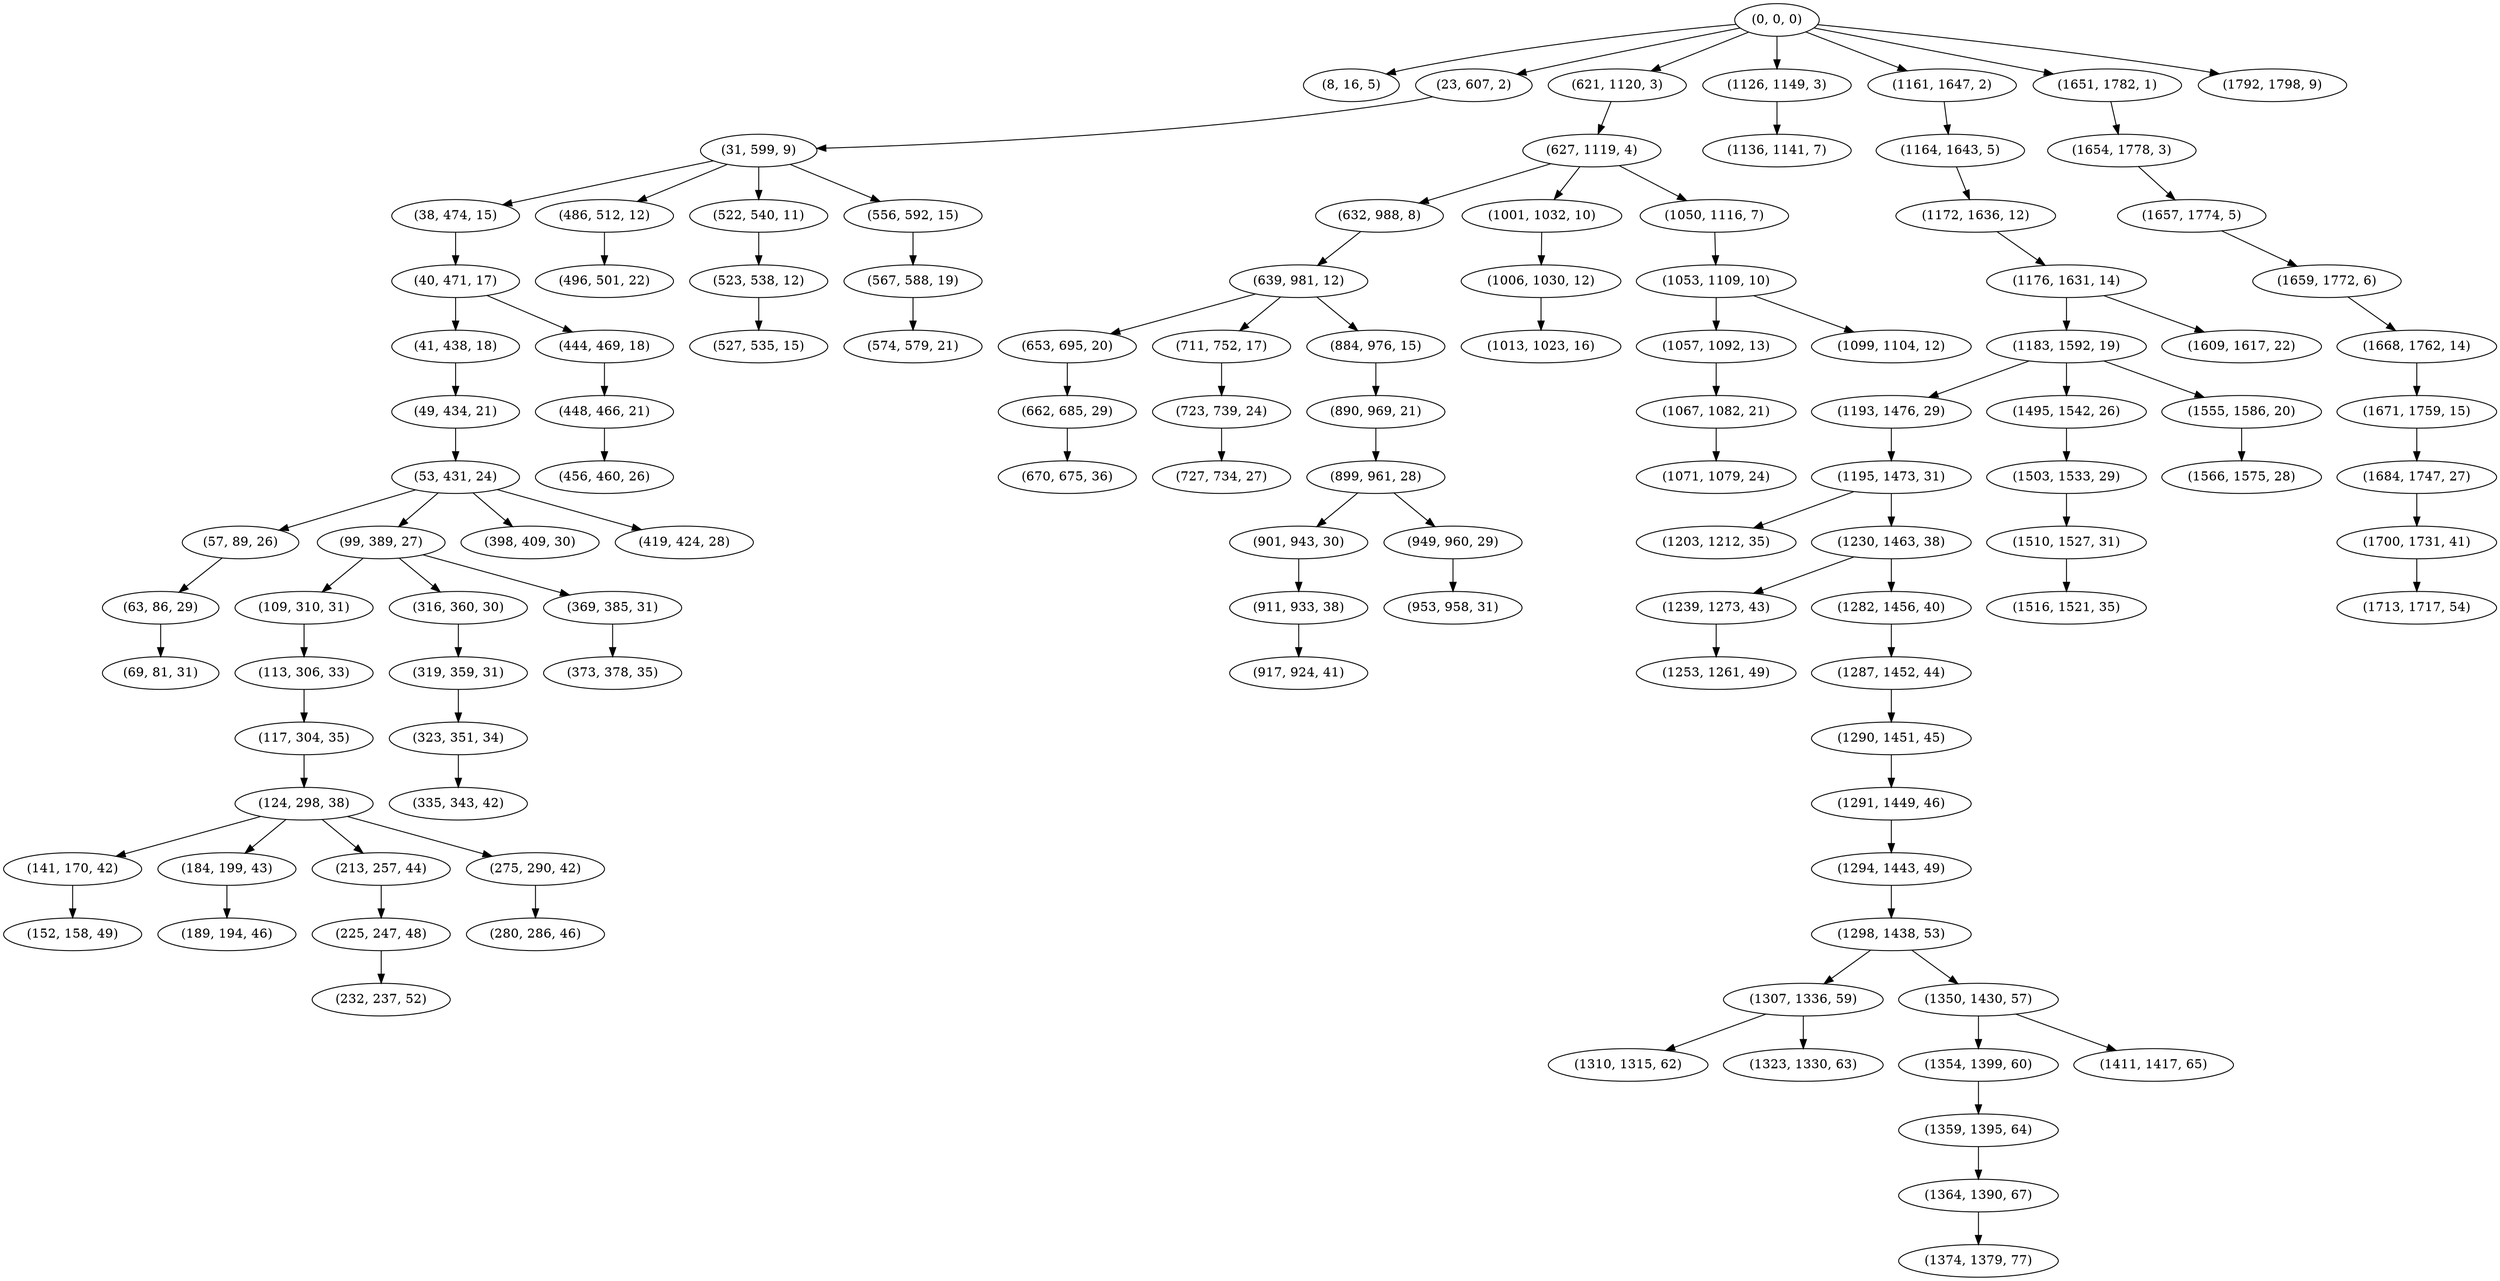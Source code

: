 digraph tree {
    "(0, 0, 0)";
    "(8, 16, 5)";
    "(23, 607, 2)";
    "(31, 599, 9)";
    "(38, 474, 15)";
    "(40, 471, 17)";
    "(41, 438, 18)";
    "(49, 434, 21)";
    "(53, 431, 24)";
    "(57, 89, 26)";
    "(63, 86, 29)";
    "(69, 81, 31)";
    "(99, 389, 27)";
    "(109, 310, 31)";
    "(113, 306, 33)";
    "(117, 304, 35)";
    "(124, 298, 38)";
    "(141, 170, 42)";
    "(152, 158, 49)";
    "(184, 199, 43)";
    "(189, 194, 46)";
    "(213, 257, 44)";
    "(225, 247, 48)";
    "(232, 237, 52)";
    "(275, 290, 42)";
    "(280, 286, 46)";
    "(316, 360, 30)";
    "(319, 359, 31)";
    "(323, 351, 34)";
    "(335, 343, 42)";
    "(369, 385, 31)";
    "(373, 378, 35)";
    "(398, 409, 30)";
    "(419, 424, 28)";
    "(444, 469, 18)";
    "(448, 466, 21)";
    "(456, 460, 26)";
    "(486, 512, 12)";
    "(496, 501, 22)";
    "(522, 540, 11)";
    "(523, 538, 12)";
    "(527, 535, 15)";
    "(556, 592, 15)";
    "(567, 588, 19)";
    "(574, 579, 21)";
    "(621, 1120, 3)";
    "(627, 1119, 4)";
    "(632, 988, 8)";
    "(639, 981, 12)";
    "(653, 695, 20)";
    "(662, 685, 29)";
    "(670, 675, 36)";
    "(711, 752, 17)";
    "(723, 739, 24)";
    "(727, 734, 27)";
    "(884, 976, 15)";
    "(890, 969, 21)";
    "(899, 961, 28)";
    "(901, 943, 30)";
    "(911, 933, 38)";
    "(917, 924, 41)";
    "(949, 960, 29)";
    "(953, 958, 31)";
    "(1001, 1032, 10)";
    "(1006, 1030, 12)";
    "(1013, 1023, 16)";
    "(1050, 1116, 7)";
    "(1053, 1109, 10)";
    "(1057, 1092, 13)";
    "(1067, 1082, 21)";
    "(1071, 1079, 24)";
    "(1099, 1104, 12)";
    "(1126, 1149, 3)";
    "(1136, 1141, 7)";
    "(1161, 1647, 2)";
    "(1164, 1643, 5)";
    "(1172, 1636, 12)";
    "(1176, 1631, 14)";
    "(1183, 1592, 19)";
    "(1193, 1476, 29)";
    "(1195, 1473, 31)";
    "(1203, 1212, 35)";
    "(1230, 1463, 38)";
    "(1239, 1273, 43)";
    "(1253, 1261, 49)";
    "(1282, 1456, 40)";
    "(1287, 1452, 44)";
    "(1290, 1451, 45)";
    "(1291, 1449, 46)";
    "(1294, 1443, 49)";
    "(1298, 1438, 53)";
    "(1307, 1336, 59)";
    "(1310, 1315, 62)";
    "(1323, 1330, 63)";
    "(1350, 1430, 57)";
    "(1354, 1399, 60)";
    "(1359, 1395, 64)";
    "(1364, 1390, 67)";
    "(1374, 1379, 77)";
    "(1411, 1417, 65)";
    "(1495, 1542, 26)";
    "(1503, 1533, 29)";
    "(1510, 1527, 31)";
    "(1516, 1521, 35)";
    "(1555, 1586, 20)";
    "(1566, 1575, 28)";
    "(1609, 1617, 22)";
    "(1651, 1782, 1)";
    "(1654, 1778, 3)";
    "(1657, 1774, 5)";
    "(1659, 1772, 6)";
    "(1668, 1762, 14)";
    "(1671, 1759, 15)";
    "(1684, 1747, 27)";
    "(1700, 1731, 41)";
    "(1713, 1717, 54)";
    "(1792, 1798, 9)";
    "(0, 0, 0)" -> "(8, 16, 5)";
    "(0, 0, 0)" -> "(23, 607, 2)";
    "(0, 0, 0)" -> "(621, 1120, 3)";
    "(0, 0, 0)" -> "(1126, 1149, 3)";
    "(0, 0, 0)" -> "(1161, 1647, 2)";
    "(0, 0, 0)" -> "(1651, 1782, 1)";
    "(0, 0, 0)" -> "(1792, 1798, 9)";
    "(23, 607, 2)" -> "(31, 599, 9)";
    "(31, 599, 9)" -> "(38, 474, 15)";
    "(31, 599, 9)" -> "(486, 512, 12)";
    "(31, 599, 9)" -> "(522, 540, 11)";
    "(31, 599, 9)" -> "(556, 592, 15)";
    "(38, 474, 15)" -> "(40, 471, 17)";
    "(40, 471, 17)" -> "(41, 438, 18)";
    "(40, 471, 17)" -> "(444, 469, 18)";
    "(41, 438, 18)" -> "(49, 434, 21)";
    "(49, 434, 21)" -> "(53, 431, 24)";
    "(53, 431, 24)" -> "(57, 89, 26)";
    "(53, 431, 24)" -> "(99, 389, 27)";
    "(53, 431, 24)" -> "(398, 409, 30)";
    "(53, 431, 24)" -> "(419, 424, 28)";
    "(57, 89, 26)" -> "(63, 86, 29)";
    "(63, 86, 29)" -> "(69, 81, 31)";
    "(99, 389, 27)" -> "(109, 310, 31)";
    "(99, 389, 27)" -> "(316, 360, 30)";
    "(99, 389, 27)" -> "(369, 385, 31)";
    "(109, 310, 31)" -> "(113, 306, 33)";
    "(113, 306, 33)" -> "(117, 304, 35)";
    "(117, 304, 35)" -> "(124, 298, 38)";
    "(124, 298, 38)" -> "(141, 170, 42)";
    "(124, 298, 38)" -> "(184, 199, 43)";
    "(124, 298, 38)" -> "(213, 257, 44)";
    "(124, 298, 38)" -> "(275, 290, 42)";
    "(141, 170, 42)" -> "(152, 158, 49)";
    "(184, 199, 43)" -> "(189, 194, 46)";
    "(213, 257, 44)" -> "(225, 247, 48)";
    "(225, 247, 48)" -> "(232, 237, 52)";
    "(275, 290, 42)" -> "(280, 286, 46)";
    "(316, 360, 30)" -> "(319, 359, 31)";
    "(319, 359, 31)" -> "(323, 351, 34)";
    "(323, 351, 34)" -> "(335, 343, 42)";
    "(369, 385, 31)" -> "(373, 378, 35)";
    "(444, 469, 18)" -> "(448, 466, 21)";
    "(448, 466, 21)" -> "(456, 460, 26)";
    "(486, 512, 12)" -> "(496, 501, 22)";
    "(522, 540, 11)" -> "(523, 538, 12)";
    "(523, 538, 12)" -> "(527, 535, 15)";
    "(556, 592, 15)" -> "(567, 588, 19)";
    "(567, 588, 19)" -> "(574, 579, 21)";
    "(621, 1120, 3)" -> "(627, 1119, 4)";
    "(627, 1119, 4)" -> "(632, 988, 8)";
    "(627, 1119, 4)" -> "(1001, 1032, 10)";
    "(627, 1119, 4)" -> "(1050, 1116, 7)";
    "(632, 988, 8)" -> "(639, 981, 12)";
    "(639, 981, 12)" -> "(653, 695, 20)";
    "(639, 981, 12)" -> "(711, 752, 17)";
    "(639, 981, 12)" -> "(884, 976, 15)";
    "(653, 695, 20)" -> "(662, 685, 29)";
    "(662, 685, 29)" -> "(670, 675, 36)";
    "(711, 752, 17)" -> "(723, 739, 24)";
    "(723, 739, 24)" -> "(727, 734, 27)";
    "(884, 976, 15)" -> "(890, 969, 21)";
    "(890, 969, 21)" -> "(899, 961, 28)";
    "(899, 961, 28)" -> "(901, 943, 30)";
    "(899, 961, 28)" -> "(949, 960, 29)";
    "(901, 943, 30)" -> "(911, 933, 38)";
    "(911, 933, 38)" -> "(917, 924, 41)";
    "(949, 960, 29)" -> "(953, 958, 31)";
    "(1001, 1032, 10)" -> "(1006, 1030, 12)";
    "(1006, 1030, 12)" -> "(1013, 1023, 16)";
    "(1050, 1116, 7)" -> "(1053, 1109, 10)";
    "(1053, 1109, 10)" -> "(1057, 1092, 13)";
    "(1053, 1109, 10)" -> "(1099, 1104, 12)";
    "(1057, 1092, 13)" -> "(1067, 1082, 21)";
    "(1067, 1082, 21)" -> "(1071, 1079, 24)";
    "(1126, 1149, 3)" -> "(1136, 1141, 7)";
    "(1161, 1647, 2)" -> "(1164, 1643, 5)";
    "(1164, 1643, 5)" -> "(1172, 1636, 12)";
    "(1172, 1636, 12)" -> "(1176, 1631, 14)";
    "(1176, 1631, 14)" -> "(1183, 1592, 19)";
    "(1176, 1631, 14)" -> "(1609, 1617, 22)";
    "(1183, 1592, 19)" -> "(1193, 1476, 29)";
    "(1183, 1592, 19)" -> "(1495, 1542, 26)";
    "(1183, 1592, 19)" -> "(1555, 1586, 20)";
    "(1193, 1476, 29)" -> "(1195, 1473, 31)";
    "(1195, 1473, 31)" -> "(1203, 1212, 35)";
    "(1195, 1473, 31)" -> "(1230, 1463, 38)";
    "(1230, 1463, 38)" -> "(1239, 1273, 43)";
    "(1230, 1463, 38)" -> "(1282, 1456, 40)";
    "(1239, 1273, 43)" -> "(1253, 1261, 49)";
    "(1282, 1456, 40)" -> "(1287, 1452, 44)";
    "(1287, 1452, 44)" -> "(1290, 1451, 45)";
    "(1290, 1451, 45)" -> "(1291, 1449, 46)";
    "(1291, 1449, 46)" -> "(1294, 1443, 49)";
    "(1294, 1443, 49)" -> "(1298, 1438, 53)";
    "(1298, 1438, 53)" -> "(1307, 1336, 59)";
    "(1298, 1438, 53)" -> "(1350, 1430, 57)";
    "(1307, 1336, 59)" -> "(1310, 1315, 62)";
    "(1307, 1336, 59)" -> "(1323, 1330, 63)";
    "(1350, 1430, 57)" -> "(1354, 1399, 60)";
    "(1350, 1430, 57)" -> "(1411, 1417, 65)";
    "(1354, 1399, 60)" -> "(1359, 1395, 64)";
    "(1359, 1395, 64)" -> "(1364, 1390, 67)";
    "(1364, 1390, 67)" -> "(1374, 1379, 77)";
    "(1495, 1542, 26)" -> "(1503, 1533, 29)";
    "(1503, 1533, 29)" -> "(1510, 1527, 31)";
    "(1510, 1527, 31)" -> "(1516, 1521, 35)";
    "(1555, 1586, 20)" -> "(1566, 1575, 28)";
    "(1651, 1782, 1)" -> "(1654, 1778, 3)";
    "(1654, 1778, 3)" -> "(1657, 1774, 5)";
    "(1657, 1774, 5)" -> "(1659, 1772, 6)";
    "(1659, 1772, 6)" -> "(1668, 1762, 14)";
    "(1668, 1762, 14)" -> "(1671, 1759, 15)";
    "(1671, 1759, 15)" -> "(1684, 1747, 27)";
    "(1684, 1747, 27)" -> "(1700, 1731, 41)";
    "(1700, 1731, 41)" -> "(1713, 1717, 54)";
}

